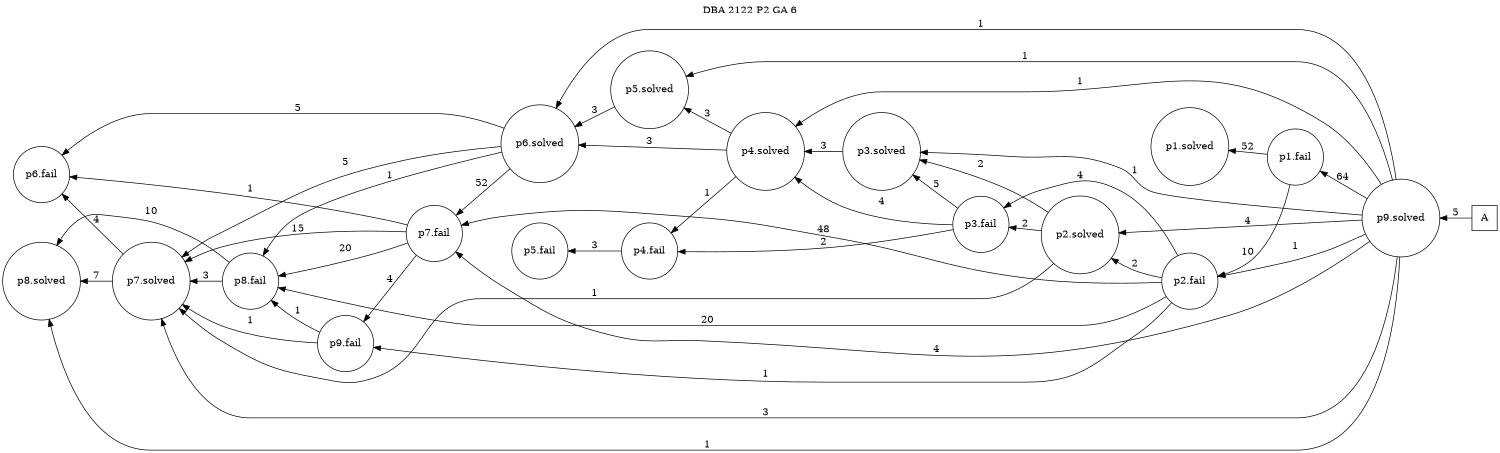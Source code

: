digraph DBA_2122_P2_GA_6 {
labelloc="tl"
label= " DBA 2122 P2 GA 6 "
rankdir="RL";
graph [ size=" 10 , 10 !"]

"A" [shape="square" label="A"]
"p9.solved" [shape="circle" label="p9.solved"]
"p1.fail" [shape="circle" label="p1.fail"]
"p1.solved" [shape="circle" label="p1.solved"]
"p2.fail" [shape="circle" label="p2.fail"]
"p2.solved" [shape="circle" label="p2.solved"]
"p3.fail" [shape="circle" label="p3.fail"]
"p3.solved" [shape="circle" label="p3.solved"]
"p4.fail" [shape="circle" label="p4.fail"]
"p4.solved" [shape="circle" label="p4.solved"]
"p5.fail" [shape="circle" label="p5.fail"]
"p6.solved" [shape="circle" label="p6.solved"]
"p7.fail" [shape="circle" label="p7.fail"]
"p7.solved" [shape="circle" label="p7.solved"]
"p6.fail" [shape="circle" label="p6.fail"]
"p9.fail" [shape="circle" label="p9.fail"]
"p8.fail" [shape="circle" label="p8.fail"]
"p8.solved" [shape="circle" label="p8.solved"]
"p5.solved" [shape="circle" label="p5.solved"]
"A" -> "p9.solved" [ label=5]
"p9.solved" -> "p1.fail" [ label=64]
"p9.solved" -> "p2.fail" [ label=1]
"p9.solved" -> "p2.solved" [ label=4]
"p9.solved" -> "p3.solved" [ label=1]
"p9.solved" -> "p4.solved" [ label=1]
"p9.solved" -> "p6.solved" [ label=1]
"p9.solved" -> "p7.fail" [ label=4]
"p9.solved" -> "p7.solved" [ label=3]
"p9.solved" -> "p8.solved" [ label=1]
"p9.solved" -> "p5.solved" [ label=1]
"p1.fail" -> "p1.solved" [ label=52]
"p1.fail" -> "p2.fail" [ label=10]
"p2.fail" -> "p2.solved" [ label=2]
"p2.fail" -> "p3.fail" [ label=4]
"p2.fail" -> "p7.fail" [ label=48]
"p2.fail" -> "p9.fail" [ label=1]
"p2.fail" -> "p8.fail" [ label=20]
"p2.solved" -> "p3.fail" [ label=2]
"p2.solved" -> "p3.solved" [ label=2]
"p2.solved" -> "p7.solved" [ label=1]
"p3.fail" -> "p3.solved" [ label=5]
"p3.fail" -> "p4.fail" [ label=2]
"p3.fail" -> "p4.solved" [ label=4]
"p3.solved" -> "p4.solved" [ label=3]
"p4.fail" -> "p5.fail" [ label=3]
"p4.solved" -> "p4.fail" [ label=1]
"p4.solved" -> "p6.solved" [ label=3]
"p4.solved" -> "p5.solved" [ label=3]
"p6.solved" -> "p7.fail" [ label=52]
"p6.solved" -> "p7.solved" [ label=5]
"p6.solved" -> "p6.fail" [ label=5]
"p6.solved" -> "p8.fail" [ label=1]
"p7.fail" -> "p7.solved" [ label=15]
"p7.fail" -> "p6.fail" [ label=1]
"p7.fail" -> "p9.fail" [ label=4]
"p7.fail" -> "p8.fail" [ label=20]
"p7.solved" -> "p6.fail" [ label=4]
"p7.solved" -> "p8.solved" [ label=7]
"p9.fail" -> "p7.solved" [ label=1]
"p9.fail" -> "p8.fail" [ label=1]
"p8.fail" -> "p7.solved" [ label=3]
"p8.fail" -> "p8.solved" [ label=10]
"p5.solved" -> "p6.solved" [ label=3]
}
